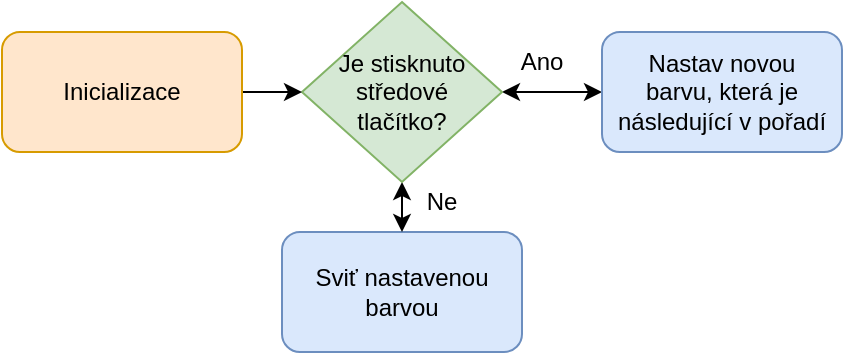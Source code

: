 <mxfile version="21.2.7" type="device">
  <diagram name="Stránka-1" id="eHexwdLHjNQ-IcHHVdi0">
    <mxGraphModel dx="2261" dy="792" grid="1" gridSize="10" guides="1" tooltips="1" connect="1" arrows="1" fold="1" page="1" pageScale="1" pageWidth="827" pageHeight="1169" math="0" shadow="0">
      <root>
        <mxCell id="0" />
        <mxCell id="1" parent="0" />
        <mxCell id="2NYI9WpJi9gs5jyqkTVr-5" value="Sviť nastavenou barvou" style="rounded=1;whiteSpace=wrap;html=1;fillColor=#dae8fc;strokeColor=#6c8ebf;" vertex="1" parent="1">
          <mxGeometry x="-80" y="300" width="120" height="60" as="geometry" />
        </mxCell>
        <mxCell id="2NYI9WpJi9gs5jyqkTVr-60" style="edgeStyle=orthogonalEdgeStyle;rounded=0;orthogonalLoop=1;jettySize=auto;html=1;entryX=0;entryY=0.5;entryDx=0;entryDy=0;startArrow=classic;startFill=1;" edge="1" parent="1" source="2NYI9WpJi9gs5jyqkTVr-39" target="2NYI9WpJi9gs5jyqkTVr-58">
          <mxGeometry relative="1" as="geometry" />
        </mxCell>
        <mxCell id="2NYI9WpJi9gs5jyqkTVr-63" style="edgeStyle=orthogonalEdgeStyle;rounded=0;orthogonalLoop=1;jettySize=auto;html=1;startArrow=classic;startFill=1;" edge="1" parent="1" source="2NYI9WpJi9gs5jyqkTVr-39" target="2NYI9WpJi9gs5jyqkTVr-5">
          <mxGeometry relative="1" as="geometry" />
        </mxCell>
        <mxCell id="2NYI9WpJi9gs5jyqkTVr-39" value="&lt;div&gt;Je stisknuto středové&lt;/div&gt;&lt;div&gt;tlačítko?&lt;/div&gt;" style="rhombus;whiteSpace=wrap;html=1;fillColor=#d5e8d4;strokeColor=#82b366;" vertex="1" parent="1">
          <mxGeometry x="-70" y="185" width="100" height="90" as="geometry" />
        </mxCell>
        <mxCell id="2NYI9WpJi9gs5jyqkTVr-40" value="Ne" style="text;html=1;strokeColor=none;fillColor=none;align=center;verticalAlign=middle;whiteSpace=wrap;rounded=0;" vertex="1" parent="1">
          <mxGeometry x="-30" y="270" width="60" height="30" as="geometry" />
        </mxCell>
        <mxCell id="2NYI9WpJi9gs5jyqkTVr-49" style="edgeStyle=orthogonalEdgeStyle;rounded=0;orthogonalLoop=1;jettySize=auto;html=1;entryX=0;entryY=0.5;entryDx=0;entryDy=0;" edge="1" parent="1" source="2NYI9WpJi9gs5jyqkTVr-48" target="2NYI9WpJi9gs5jyqkTVr-39">
          <mxGeometry relative="1" as="geometry" />
        </mxCell>
        <mxCell id="2NYI9WpJi9gs5jyqkTVr-48" value="Inicializace" style="rounded=1;whiteSpace=wrap;html=1;fillColor=#ffe6cc;strokeColor=#d79b00;" vertex="1" parent="1">
          <mxGeometry x="-220" y="200" width="120" height="60" as="geometry" />
        </mxCell>
        <mxCell id="2NYI9WpJi9gs5jyqkTVr-58" value="&lt;div&gt;Nastav novou &lt;br&gt;&lt;/div&gt;&lt;div&gt;barvu, která je následující v pořadí&lt;/div&gt;" style="rounded=1;whiteSpace=wrap;html=1;fillColor=#dae8fc;strokeColor=#6c8ebf;" vertex="1" parent="1">
          <mxGeometry x="80" y="200" width="120" height="60" as="geometry" />
        </mxCell>
        <mxCell id="2NYI9WpJi9gs5jyqkTVr-59" value="Ano" style="text;html=1;strokeColor=none;fillColor=none;align=center;verticalAlign=middle;whiteSpace=wrap;rounded=0;" vertex="1" parent="1">
          <mxGeometry x="20" y="200" width="60" height="30" as="geometry" />
        </mxCell>
      </root>
    </mxGraphModel>
  </diagram>
</mxfile>
